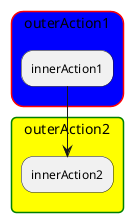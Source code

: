 {
  "sha1": "28gjbf1zxm2j72n7282rs3kn4zu9u8k",
  "insertion": {
    "when": "2024-05-30T20:48:19.930Z",
    "url": "http://forum.plantuml.net/8598/skinparam-rectangle-not-working-in-activity-beta",
    "user": "plantuml@gmail.com"
  }
}
@startuml
skinparam  rectangle {
    RoundCorner<<action>> 25
    BackgroundColor<<action>> blue
    BorderColor<<action>> red
}
skinparam  rectangle {
    RoundCorner 10
    BackgroundColor yellow
    BorderColor green
}
rectangle outerAction1 <<action>> {
:innerAction1;
}
rectangle outerAction2 {
:innerAction2;
}
@enduml
